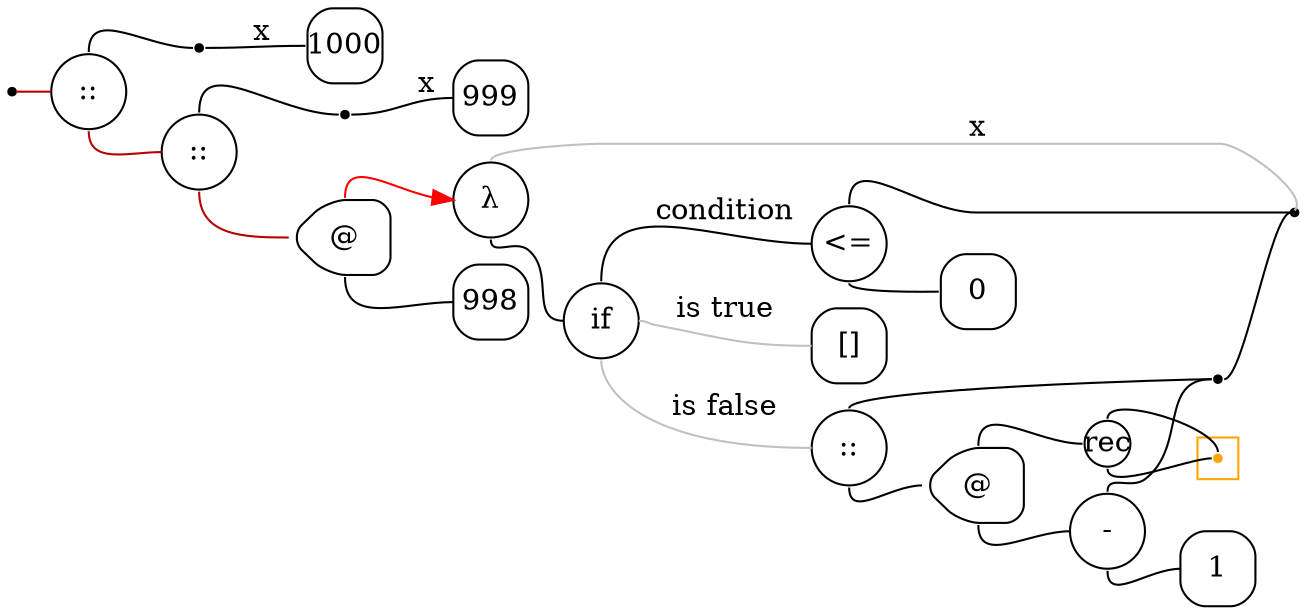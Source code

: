 digraph G {
  rankdir=LR;
  edge[arrowhead=none,arrowtail=none];
  node[fixedsize=true,shape=circle]
  size="12.133333333333333,4.987468750000001";
  labeldistance=0;
  nodesep=.175;
  ranksep=.175;

 nd1[shape=point];
   nd14[label="1000",tooltip="nd14-ConstGraph",style=rounded,orientation=90,shape=square,color="#000000"];
 nd42[label="::",tooltip="nd42-BinOpGraph",style=rounded,color="#000000"];
 nd59[label=" ",tooltip="nd59-ContractGraph",style=rounded,orientation=90,shape=point];
   nd111[label="999",tooltip="nd111-ConstGraph",style=rounded,orientation=90,shape=square,color="#000000"];
 nd84[label="::",tooltip="nd84-BinOpGraph",style=rounded,color="#000000"];
 nd85[label="@",tooltip="nd85-AppGraph",style=rounded,orientation=90,shape=house,color="#000000"];
 nd92[label=" ",tooltip="nd92-ContractGraph",style=rounded,orientation=90,shape=point];
   nd156[label="998",tooltip="nd156-ConstGraph",style=rounded,orientation=90,shape=square,color="#000000"];
 nd158[label="rec",tooltip="nd158-RecurGraph",style=rounded,width=.3,height=.3,color="#000000"];
   subgraph cluster_nd162 {
     graph[style=fill,color="orange"];ndcluster_nd162[tooltip="nd162",orientation=90,shape=point,color="orange"];
   };
 nd118[label="λ",tooltip="nd118-AbsGraph",style=rounded,color="#000000"];
 nd119[label="if",tooltip="nd119-IfGraph",style=rounded,color="#000000"];
 nd120[label="<=",tooltip="nd120-BinOpGraph",style=rounded,color="#000000"];
   nd124[label="0",tooltip="nd124-ConstGraph",style=rounded,orientation=90,shape=square,color="#000000"];
   nd128[label="[]",tooltip="nd128-ConstListGraph",style=rounded,orientation=90,shape=square,color="#000000"];
 nd129[label="::",tooltip="nd129-BinOpGraph",style=rounded,color="#000000"];
 nd130[label="@",tooltip="nd130-AppGraph",style=rounded,orientation=90,shape=house,color="#000000"];
 nd132[label="-",tooltip="nd132-BinOpGraph",style=rounded,color="#000000"];
   nd136[label="1",tooltip="nd136-ConstGraph",style=rounded,orientation=90,shape=square,color="#000000"];
 nd137[label=" ",tooltip="nd137-ContractGraph",style=rounded,orientation=90,shape=point];
 nd138[label=" ",tooltip="nd138-ContractGraph",style=rounded,orientation=90,shape=point];

  nd42->nd59[tailport=n,headport=w];
  nd1->nd42[label="",tailport=e,headport=w,color="#b70000",arrowhead=none,arrowtail=none];
  nd59->nd14[label="x",tailport=e,headport=w];
  nd85->nd118[tailport=n,headport=w,color=red,arrowhead=normal];
  nd85->nd156[tailport=s,headport=w];
  nd84->nd85[tailport=s,headport=w,color="#b70000",arrowhead=none,arrowtail=none];
  nd84->nd92[tailport=n,headport=w];
  nd42->nd84[label="",tailport=s,headport=w,color="#b70000",arrowhead=none,arrowtail=none];
  nd92->nd111[label="x",tailport=e,headport=w];
  nd120->nd124[tailport=s,headport=w];
  nd132->nd136[tailport=s,headport=w];
  nd130->nd158[tailport=n,headport=w];
  nd130->nd132[tailport=s,headport=w];
  nd129->nd130[tailport=s,headport=w];
  nd132->nd137[tailport=n,headport=w];
  nd129->nd137[tailport=n,headport=w];
  nd119->nd120[label="condition",tailport=n,headport=w];
  nd119->nd128[label="is true",tailport=e,headport=w,color=grey,arrowhead=none,arrowtail=none];
  nd119->nd129[label="is false",tailport=s,headport=w,color=grey,arrowhead=none,arrowtail=none];
  nd120->nd138[tailport=n,headport=w];
  nd137->nd138[tailport=e,headport=w];
  nd118->nd119[tailport=s,headport=w];
  nd118->nd138[dir=back,label="x",headport=ne,tailport=n,color=grey,arrowhead=none,arrowtail=none];
  nd158->ndcluster_nd162[dir=back,headport=n,tailport=n];
  nd158->ndcluster_nd162[tailport=s,headport=w];
}